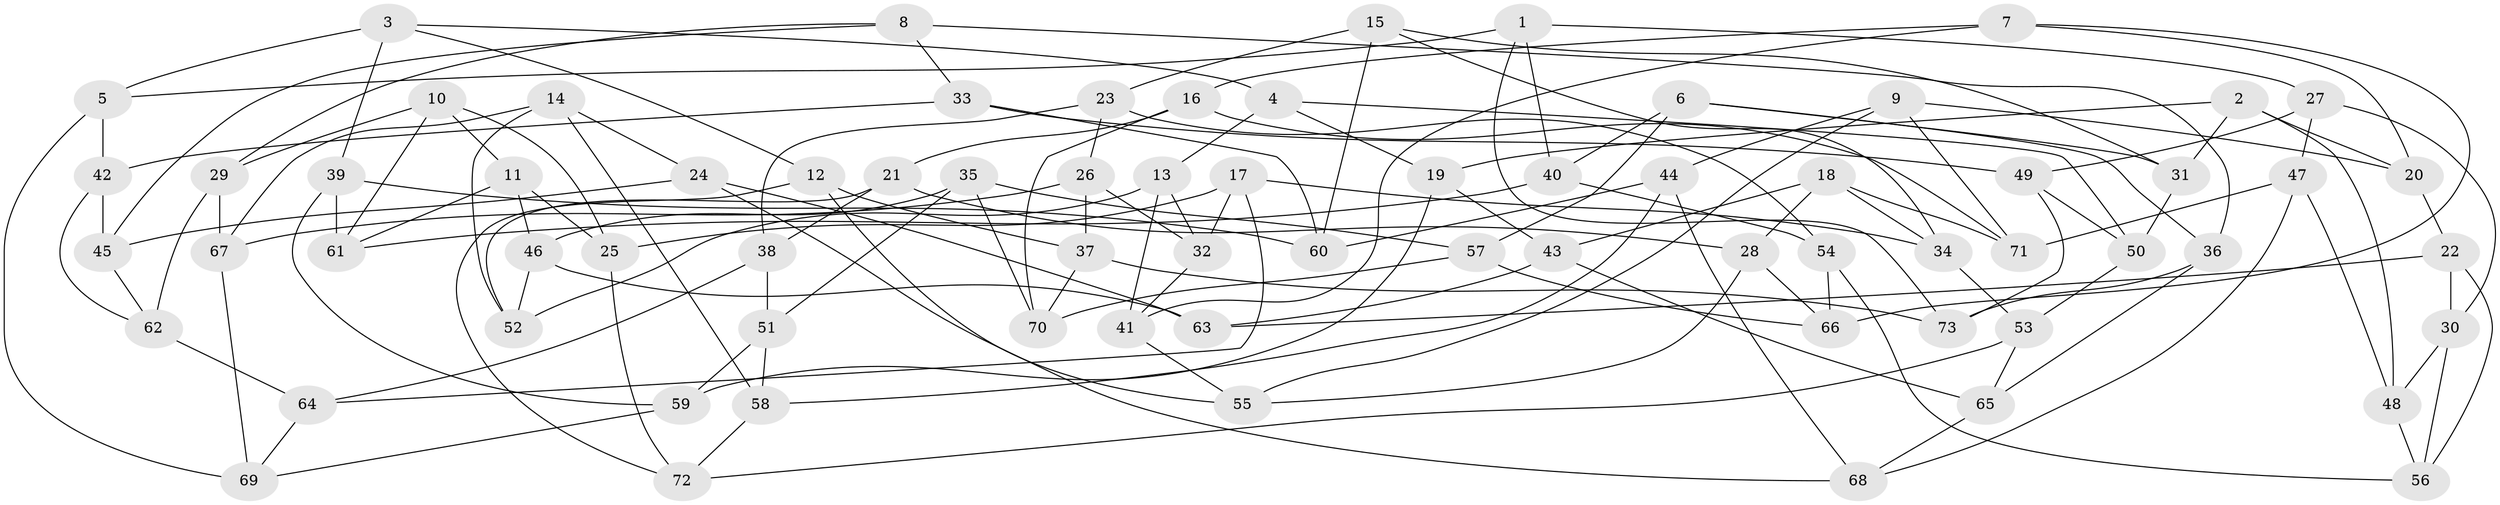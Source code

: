 // Generated by graph-tools (version 1.1) at 2025/37/03/09/25 02:37:59]
// undirected, 73 vertices, 146 edges
graph export_dot {
graph [start="1"]
  node [color=gray90,style=filled];
  1;
  2;
  3;
  4;
  5;
  6;
  7;
  8;
  9;
  10;
  11;
  12;
  13;
  14;
  15;
  16;
  17;
  18;
  19;
  20;
  21;
  22;
  23;
  24;
  25;
  26;
  27;
  28;
  29;
  30;
  31;
  32;
  33;
  34;
  35;
  36;
  37;
  38;
  39;
  40;
  41;
  42;
  43;
  44;
  45;
  46;
  47;
  48;
  49;
  50;
  51;
  52;
  53;
  54;
  55;
  56;
  57;
  58;
  59;
  60;
  61;
  62;
  63;
  64;
  65;
  66;
  67;
  68;
  69;
  70;
  71;
  72;
  73;
  1 -- 73;
  1 -- 40;
  1 -- 5;
  1 -- 27;
  2 -- 19;
  2 -- 48;
  2 -- 20;
  2 -- 31;
  3 -- 4;
  3 -- 5;
  3 -- 39;
  3 -- 12;
  4 -- 13;
  4 -- 50;
  4 -- 19;
  5 -- 69;
  5 -- 42;
  6 -- 40;
  6 -- 57;
  6 -- 36;
  6 -- 31;
  7 -- 41;
  7 -- 20;
  7 -- 16;
  7 -- 66;
  8 -- 36;
  8 -- 29;
  8 -- 45;
  8 -- 33;
  9 -- 44;
  9 -- 71;
  9 -- 55;
  9 -- 20;
  10 -- 29;
  10 -- 25;
  10 -- 61;
  10 -- 11;
  11 -- 46;
  11 -- 25;
  11 -- 61;
  12 -- 55;
  12 -- 72;
  12 -- 37;
  13 -- 32;
  13 -- 41;
  13 -- 52;
  14 -- 52;
  14 -- 58;
  14 -- 24;
  14 -- 67;
  15 -- 23;
  15 -- 34;
  15 -- 60;
  15 -- 31;
  16 -- 71;
  16 -- 21;
  16 -- 70;
  17 -- 64;
  17 -- 34;
  17 -- 25;
  17 -- 32;
  18 -- 43;
  18 -- 34;
  18 -- 28;
  18 -- 71;
  19 -- 59;
  19 -- 43;
  20 -- 22;
  21 -- 38;
  21 -- 52;
  21 -- 28;
  22 -- 63;
  22 -- 30;
  22 -- 56;
  23 -- 54;
  23 -- 38;
  23 -- 26;
  24 -- 63;
  24 -- 45;
  24 -- 68;
  25 -- 72;
  26 -- 37;
  26 -- 67;
  26 -- 32;
  27 -- 49;
  27 -- 47;
  27 -- 30;
  28 -- 66;
  28 -- 55;
  29 -- 62;
  29 -- 67;
  30 -- 48;
  30 -- 56;
  31 -- 50;
  32 -- 41;
  33 -- 49;
  33 -- 42;
  33 -- 60;
  34 -- 53;
  35 -- 57;
  35 -- 46;
  35 -- 51;
  35 -- 70;
  36 -- 73;
  36 -- 65;
  37 -- 73;
  37 -- 70;
  38 -- 64;
  38 -- 51;
  39 -- 61;
  39 -- 59;
  39 -- 60;
  40 -- 61;
  40 -- 54;
  41 -- 55;
  42 -- 45;
  42 -- 62;
  43 -- 65;
  43 -- 63;
  44 -- 60;
  44 -- 68;
  44 -- 58;
  45 -- 62;
  46 -- 63;
  46 -- 52;
  47 -- 68;
  47 -- 48;
  47 -- 71;
  48 -- 56;
  49 -- 73;
  49 -- 50;
  50 -- 53;
  51 -- 59;
  51 -- 58;
  53 -- 65;
  53 -- 72;
  54 -- 56;
  54 -- 66;
  57 -- 70;
  57 -- 66;
  58 -- 72;
  59 -- 69;
  62 -- 64;
  64 -- 69;
  65 -- 68;
  67 -- 69;
}
